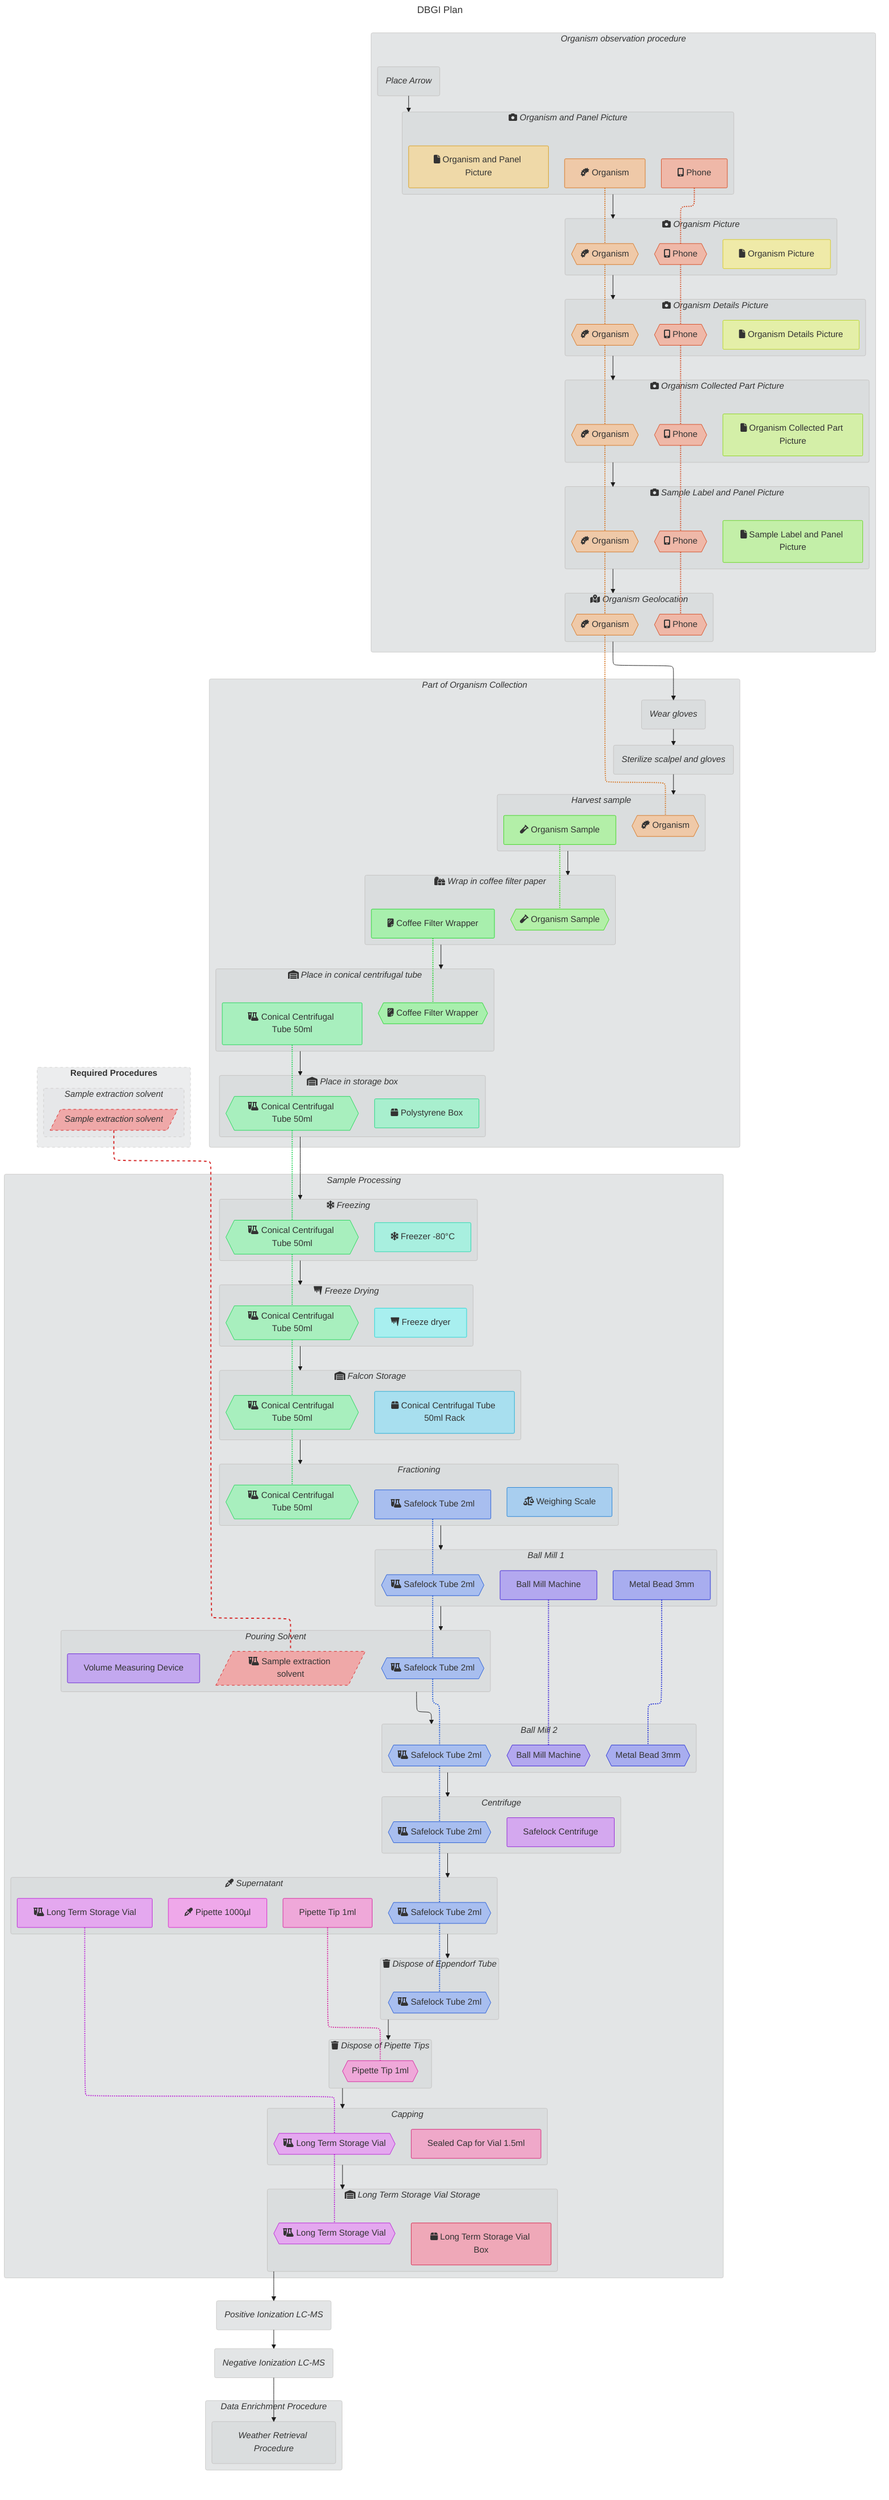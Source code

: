 ---
config:
  theme: default
  look: classic
  flowchart:
    defaultRenderer: "elk"
title: DBGI Plan
---
flowchart TB
classDef ptam_node_30 rx: 2px, ry: 2px,stroke-dasharray: 5, 5,fill: #efa8a8,stroke: #d62727
classDef ptam_edge_30 stroke-dasharray: 5, 5,stroke: #d62727,stroke-width: 2px
classDef ptam_node_52 rx: 2px, ry: 2px,fill: #efb8a8,stroke: #d64e27
classDef ptam_edge_52 stroke: #d64e27,stroke-width: 2px
classDef ptam_node_53 rx: 2px, ry: 2px,fill: #efc9a8,stroke: #d67827
classDef ptam_edge_53 stroke: #d67827,stroke-width: 2px
classDef ptam_node_54 rx: 2px, ry: 2px,fill: #efd9a8,stroke: #d6a027
classDef ptam_node_55 rx: 2px, ry: 2px,fill: #efeaa8,stroke: #d6ca27
classDef ptam_node_56 rx: 2px, ry: 2px,fill: #e4efa8,stroke: #bbd627
classDef ptam_node_57 rx: 2px, ry: 2px,fill: #d4efa8,stroke: #93d627
classDef ptam_node_58 rx: 2px, ry: 2px,fill: #c3efa8,stroke: #6ad627
classDef ptam_node_59 rx: 2px, ry: 2px,fill: #b3efa8,stroke: #42d627
classDef ptam_edge_59 stroke: #42d627,stroke-width: 2px
classDef ptam_node_60 rx: 2px, ry: 2px,fill: #a8efad,stroke: #27d633
classDef ptam_edge_60 stroke: #27d633,stroke-width: 2px
classDef ptam_node_61 rx: 2px, ry: 2px,fill: #a8efbe,stroke: #27d65d
classDef ptam_edge_61 stroke: #27d65d,stroke-width: 2px
classDef ptam_node_62 rx: 2px, ry: 2px,fill: #a8efce,stroke: #27d685
classDef ptam_node_63 rx: 2px, ry: 2px,fill: #a8efdf,stroke: #27d6af
classDef ptam_node_64 rx: 2px, ry: 2px,fill: #a8efef,stroke: #27d6d6
classDef ptam_node_65 rx: 2px, ry: 2px,fill: #a8dfef,stroke: #27afd6
classDef ptam_node_66 rx: 2px, ry: 2px,fill: #a8ceef,stroke: #2785d6
classDef ptam_node_67 rx: 2px, ry: 2px,fill: #a8beef,stroke: #275dd6
classDef ptam_edge_67 stroke: #275dd6,stroke-width: 2px
classDef ptam_node_68 rx: 2px, ry: 2px,fill: #a8adef,stroke: #2733d6
classDef ptam_edge_68 stroke: #2733d6,stroke-width: 2px
classDef ptam_node_69 rx: 2px, ry: 2px,fill: #b3a8ef,stroke: #4227d6
classDef ptam_edge_69 stroke: #4227d6,stroke-width: 2px
classDef ptam_node_70 rx: 2px, ry: 2px,fill: #c3a8ef,stroke: #6a27d6
classDef ptam_node_71 rx: 2px, ry: 2px,fill: #d4a8ef,stroke: #9327d6
classDef ptam_node_72 rx: 2px, ry: 2px,fill: #e4a8ef,stroke: #bb27d6
classDef ptam_edge_72 stroke: #bb27d6,stroke-width: 2px
classDef ptam_node_73 rx: 2px, ry: 2px,fill: #efa8ea,stroke: #d627ca
classDef ptam_node_74 rx: 2px, ry: 2px,fill: #efa8d9,stroke: #d627a0
classDef ptam_edge_74 stroke: #d627a0,stroke-width: 2px
classDef ptam_node_75 rx: 2px, ry: 2px,fill: #efa8c9,stroke: #d62778
classDef ptam_node_76 rx: 2px, ry: 2px,fill: #efa8b8,stroke: #d6274e
classDef procedure_arrow stroke: #1a1a1a
subgraph v5135657396156585939 ["`*Organism observation procedure*`"]
    subgraph v20178738257140270 ["`fa:fa-camera *Sample Label and Panel Picture*`"]
    v2344816771583230432@{shape: hex, label: "fa:fa-mobile-screen-button Phone"}
class v2344816771583230432 ptam_node_52
    v12849224693082336854@{shape: rect, label: "fa:fa-file Sample Label and Panel Picture"}
class v12849224693082336854 ptam_node_58
    v17087751927714075577@{shape: hex, label: "fa:fa-bacterium Organism"}
class v17087751927714075577 ptam_node_53
end
style v20178738257140270 rx: 3px, ry: 3px , fill: #daddde , stroke: #c5c4c3 
    subgraph v661337847117081862 ["`fa:fa-camera *Organism Collected Part Picture*`"]
    v6630975477703167909@{shape: rect, label: "fa:fa-file Organism Collected Part Picture"}
class v6630975477703167909 ptam_node_57
    v10194793870949918661@{shape: hex, label: "fa:fa-bacterium Organism"}
class v10194793870949918661 ptam_node_53
    v12228630911864607218@{shape: hex, label: "fa:fa-mobile-screen-button Phone"}
class v12228630911864607218 ptam_node_52
end
style v661337847117081862 rx: 3px, ry: 3px , fill: #daddde , stroke: #c5c4c3 
    subgraph v2933661290070771779 ["`fa:fa-camera *Organism and Panel Picture*`"]
    v3734433722393294811@{shape: rect, label: "fa:fa-bacterium Organism"}
class v3734433722393294811 ptam_node_53
    v8111558186141221804@{shape: rect, label: "fa:fa-mobile-screen-button Phone"}
class v8111558186141221804 ptam_node_52
    v9519918878143693525@{shape: rect, label: "fa:fa-file Organism and Panel Picture"}
class v9519918878143693525 ptam_node_54
end
style v2933661290070771779 rx: 3px, ry: 3px , fill: #daddde , stroke: #c5c4c3 
    subgraph v8485770539237145348 ["`fa:fa-map-location-dot *Organism Geolocation*`"]
    v7080076243921794335@{shape: hex, label: "fa:fa-bacterium Organism"}
class v7080076243921794335 ptam_node_53
    v12858253446542426904@{shape: hex, label: "fa:fa-mobile-screen-button Phone"}
class v12858253446542426904 ptam_node_52
end
style v8485770539237145348 rx: 3px, ry: 3px , fill: #daddde , stroke: #c5c4c3 
    v8909919908814172118@{shape: rounded, label: "*Place Arrow*"}
style v8909919908814172118 rx: 3px, ry: 3px , fill: #daddde , stroke: #c5c4c3 
    subgraph v16022600656093290333 ["`fa:fa-camera *Organism Details Picture*`"]
    v4560755923181803722@{shape: hex, label: "fa:fa-mobile-screen-button Phone"}
class v4560755923181803722 ptam_node_52
    v12914978447308202278@{shape: hex, label: "fa:fa-bacterium Organism"}
class v12914978447308202278 ptam_node_53
    v15429876379802575283@{shape: rect, label: "fa:fa-file Organism Details Picture"}
class v15429876379802575283 ptam_node_56
end
style v16022600656093290333 rx: 3px, ry: 3px , fill: #daddde , stroke: #c5c4c3 
    subgraph v16599991551696518558 ["`fa:fa-camera *Organism Picture*`"]
    v5333167862714120150@{shape: rect, label: "fa:fa-file Organism Picture"}
class v5333167862714120150 ptam_node_55
    v6234943953802110292@{shape: hex, label: "fa:fa-mobile-screen-button Phone"}
class v6234943953802110292 ptam_node_52
    v15644933290413413539@{shape: hex, label: "fa:fa-bacterium Organism"}
class v15644933290413413539 ptam_node_53
end
style v16599991551696518558 rx: 3px, ry: 3px , fill: #daddde , stroke: #c5c4c3 
end
style v5135657396156585939 rx: 3px, ry: 3px , fill: #e3e5e6 , stroke: #cdcccb 
subgraph v9299849612423685436 ["`*Part of Organism Collection*`"]
    v8564302315717334011@{shape: rounded, label: "*Wear gloves*"}
style v8564302315717334011 rx: 3px, ry: 3px , fill: #daddde , stroke: #c5c4c3 
    subgraph v8810603563197947331 ["`fa:fa-gifts *Wrap in coffee filter paper*`"]
    v7803438719744233182@{shape: hex, label: "fa:fa-vial Organism Sample"}
class v7803438719744233182 ptam_node_59
    v17094764393274788213@{shape: rect, label: "fa:fa-sheet-plastic Coffee Filter Wrapper"}
class v17094764393274788213 ptam_node_60
end
style v8810603563197947331 rx: 3px, ry: 3px , fill: #daddde , stroke: #c5c4c3 
    subgraph v9153086507650158648 ["`fa:fa-warehouse *Place in conical centrifugal tube*`"]
    v10942480756851744771@{shape: rect, label: "fa:fa-flask-vial Conical Centrifugal Tube 50ml"}
class v10942480756851744771 ptam_node_61
    v13673299761619484998@{shape: hex, label: "fa:fa-sheet-plastic Coffee Filter Wrapper"}
class v13673299761619484998 ptam_node_60
end
style v9153086507650158648 rx: 3px, ry: 3px , fill: #daddde , stroke: #c5c4c3 
    subgraph v9263104629303150264 ["`*Harvest sample*`"]
    v3421041671976719294@{shape: hex, label: "fa:fa-bacterium Organism"}
class v3421041671976719294 ptam_node_53
    v6772875211318266668@{shape: rect, label: "fa:fa-vial Organism Sample"}
class v6772875211318266668 ptam_node_59
end
style v9263104629303150264 rx: 3px, ry: 3px , fill: #daddde , stroke: #c5c4c3 
    v16701829218355225403@{shape: rounded, label: "*Sterilize scalpel and gloves*"}
style v16701829218355225403 rx: 3px, ry: 3px , fill: #daddde , stroke: #c5c4c3 
    subgraph v18084900793317376474 ["`fa:fa-warehouse *Place in storage box*`"]
    v13052682935571915814@{shape: hex, label: "fa:fa-flask-vial Conical Centrifugal Tube 50ml"}
class v13052682935571915814 ptam_node_61
    v16791773754182129582@{shape: rect, label: "fa:fa-box Polystyrene Box"}
class v16791773754182129582 ptam_node_62
end
style v18084900793317376474 rx: 3px, ry: 3px , fill: #daddde , stroke: #c5c4c3 
end
style v9299849612423685436 rx: 3px, ry: 3px , fill: #e3e5e6 , stroke: #cdcccb 
subgraph v3840835729282821669 ["`*Sample Processing*`"]
    subgraph v2426240848954349817 ["`*Ball Mill 1*`"]
    v9804650020250944380@{shape: hex, label: "fa:fa-flask-vial Safelock Tube 2ml"}
class v9804650020250944380 ptam_node_67
    v12294113015893283671@{shape: rect, label: "Metal Bead 3mm"}
class v12294113015893283671 ptam_node_68
    v18404467876968541170@{shape: rect, label: "Ball Mill Machine"}
class v18404467876968541170 ptam_node_69
end
style v2426240848954349817 rx: 3px, ry: 3px , fill: #daddde , stroke: #c5c4c3 
    subgraph v5138157295505385091 ["`fa:fa-snowflake *Freezing*`"]
    v858733679930924117@{shape: rect, label: "fa:fa-snowflake Freezer -80°C"}
class v858733679930924117 ptam_node_63
    v14905671779350678461@{shape: hex, label: "fa:fa-flask-vial Conical Centrifugal Tube 50ml"}
class v14905671779350678461 ptam_node_61
end
style v5138157295505385091 rx: 3px, ry: 3px , fill: #daddde , stroke: #c5c4c3 
    subgraph v6138835426778145606 ["`fa:fa-warehouse *Falcon Storage*`"]
    v14679228918324962074@{shape: hex, label: "fa:fa-flask-vial Conical Centrifugal Tube 50ml"}
class v14679228918324962074 ptam_node_61
    v17077617483321875282@{shape: rect, label: "fa:fa-box Conical Centrifugal Tube 50ml Rack"}
class v17077617483321875282 ptam_node_65
end
style v6138835426778145606 rx: 3px, ry: 3px , fill: #daddde , stroke: #c5c4c3 
    subgraph v6493095621283259915 ["`*Pouring Solvent*`"]
    v1605476456387331740@{shape: lean-r, label: "fa:fa-flask-vial Sample extraction solvent"}
class v1605476456387331740 ptam_node_30
    v13438856063806438654@{shape: rect, label: "Volume Measuring Device"}
class v13438856063806438654 ptam_node_70
    v18313346215983605559@{shape: hex, label: "fa:fa-flask-vial Safelock Tube 2ml"}
class v18313346215983605559 ptam_node_67
end
style v6493095621283259915 rx: 3px, ry: 3px , fill: #daddde , stroke: #c5c4c3 
    subgraph v6555886065822418347 ["`fa:fa-trash *Dispose of Pipette Tips*`"]
    v8648415958733335612@{shape: hex, label: "Pipette Tip 1ml"}
class v8648415958733335612 ptam_node_74
end
style v6555886065822418347 rx: 3px, ry: 3px , fill: #daddde , stroke: #c5c4c3 
    subgraph v8357359600590323919 ["`*Centrifuge*`"]
    v13150195712061366070@{shape: rect, label: "Safelock Centrifuge"}
class v13150195712061366070 ptam_node_71
    v16557657872536156301@{shape: hex, label: "fa:fa-flask-vial Safelock Tube 2ml"}
class v16557657872536156301 ptam_node_67
end
style v8357359600590323919 rx: 3px, ry: 3px , fill: #daddde , stroke: #c5c4c3 
    subgraph v9947390384648026291 ["`*Ball Mill 2*`"]
    v14959002335017522872@{shape: hex, label: "fa:fa-flask-vial Safelock Tube 2ml"}
class v14959002335017522872 ptam_node_67
    v17403132935602135121@{shape: hex, label: "Metal Bead 3mm"}
class v17403132935602135121 ptam_node_68
    v17728483349089843468@{shape: hex, label: "Ball Mill Machine"}
class v17728483349089843468 ptam_node_69
end
style v9947390384648026291 rx: 3px, ry: 3px , fill: #daddde , stroke: #c5c4c3 
    subgraph v11819397941663129894 ["`fa:fa-warehouse *Long Term Storage Vial Storage*`"]
    v2827334464570218072@{shape: rect, label: "fa:fa-box Long Term Storage Vial Box"}
class v2827334464570218072 ptam_node_76
    v6131309713861387852@{shape: hex, label: "fa:fa-flask-vial Long Term Storage Vial"}
class v6131309713861387852 ptam_node_72
end
style v11819397941663129894 rx: 3px, ry: 3px , fill: #daddde , stroke: #c5c4c3 
    subgraph v13342700727472975405 ["`*Capping*`"]
    v5427995819520956@{shape: hex, label: "fa:fa-flask-vial Long Term Storage Vial"}
class v5427995819520956 ptam_node_72
    v7463737525624503052@{shape: rect, label: "Sealed Cap for Vial 1.5ml"}
class v7463737525624503052 ptam_node_75
end
style v13342700727472975405 rx: 3px, ry: 3px , fill: #daddde , stroke: #c5c4c3 
    subgraph v15459761209947358934 ["`fa:fa-icicles *Freeze Drying*`"]
    v8902138201418438819@{shape: rect, label: "fa:fa-icicles Freeze dryer"}
class v8902138201418438819 ptam_node_64
    v17647496700560998179@{shape: hex, label: "fa:fa-flask-vial Conical Centrifugal Tube 50ml"}
class v17647496700560998179 ptam_node_61
end
style v15459761209947358934 rx: 3px, ry: 3px , fill: #daddde , stroke: #c5c4c3 
    subgraph v16014271172970981543 ["`*Fractioning*`"]
    v67461874833419997@{shape: rect, label: "fa:fa-scale-unbalanced Weighing Scale"}
class v67461874833419997 ptam_node_66
    v6763515018289143604@{shape: hex, label: "fa:fa-flask-vial Conical Centrifugal Tube 50ml"}
class v6763515018289143604 ptam_node_61
    v16422265436928770668@{shape: rect, label: "fa:fa-flask-vial Safelock Tube 2ml"}
class v16422265436928770668 ptam_node_67
end
style v16014271172970981543 rx: 3px, ry: 3px , fill: #daddde , stroke: #c5c4c3 
    subgraph v17763242681230810937 ["`fa:fa-trash *Dispose of Eppendorf Tube*`"]
    v16330544723088461176@{shape: hex, label: "fa:fa-flask-vial Safelock Tube 2ml"}
class v16330544723088461176 ptam_node_67
end
style v17763242681230810937 rx: 3px, ry: 3px , fill: #daddde , stroke: #c5c4c3 
    subgraph v17833788813762896137 ["`fa:fa-eye-dropper *Supernatant*`"]
    v6763397872900470533@{shape: hex, label: "fa:fa-flask-vial Safelock Tube 2ml"}
class v6763397872900470533 ptam_node_67
    v9829737498287305266@{shape: rect, label: "Pipette Tip 1ml"}
class v9829737498287305266 ptam_node_74
    v10542407041272174191@{shape: rect, label: "fa:fa-eye-dropper Pipette 1000µl"}
class v10542407041272174191 ptam_node_73
    v15449632206694330155@{shape: rect, label: "fa:fa-flask-vial Long Term Storage Vial"}
class v15449632206694330155 ptam_node_72
end
style v17833788813762896137 rx: 3px, ry: 3px , fill: #daddde , stroke: #c5c4c3 
end
style v3840835729282821669 rx: 3px, ry: 3px , fill: #e3e5e6 , stroke: #cdcccb 
v13989366594107441905@{shape: rounded, label: "*Positive Ionization LC-MS*"}
style v13989366594107441905 rx: 3px, ry: 3px , fill: #e3e5e6 , stroke: #cdcccb 
v9096608930077977133@{shape: rounded, label: "*Negative Ionization LC-MS*"}
style v9096608930077977133 rx: 3px, ry: 3px , fill: #e3e5e6 , stroke: #cdcccb 
subgraph v2375771601841605252 ["`*Data Enrichment Procedure*`"]
    v7699928116489898466@{shape: rounded, label: "*Weather Retrieval Procedure*"}
style v7699928116489898466 rx: 3px, ry: 3px , fill: #daddde , stroke: #c5c4c3 
end
style v2375771601841605252 rx: 3px, ry: 3px , fill: #e3e5e6 , stroke: #cdcccb 
subgraph v90 ["`**Required Procedures**`"]
    subgraph v1 ["`*Sample extraction solvent*`"]
    v426917934366405200@{shape: lean-r, label: "*Sample extraction solvent*"}
class v426917934366405200 ptam_node_30
end
style v1 rx: 3px, ry: 3px , fill: #e6e7e9 , stroke: #d0cecd , stroke-dasharray: 5, 5 
end
style v90 fill: #ecedee , stroke: #d5d4d3 , rx: 3px, ry: 3px , stroke-dasharray: 5, 5 
v8909919908814172118 e0@---> v2933661290070771779
class e0 procedure_arrow
v3734433722393294811 e1@-.- v15644933290413413539
class e1 ptam_edge_53
v8111558186141221804 e2@-.- v6234943953802110292
class e2 ptam_edge_52
v2933661290070771779 e3@---> v16599991551696518558
class e3 procedure_arrow
v15644933290413413539 e4@-.- v12914978447308202278
class e4 ptam_edge_53
v6234943953802110292 e5@-.- v4560755923181803722
class e5 ptam_edge_52
v16599991551696518558 e6@---> v16022600656093290333
class e6 procedure_arrow
v12914978447308202278 e7@-.- v10194793870949918661
class e7 ptam_edge_53
v4560755923181803722 e8@-.- v12228630911864607218
class e8 ptam_edge_52
v16022600656093290333 e9@---> v661337847117081862
class e9 procedure_arrow
v10194793870949918661 e10@-.- v17087751927714075577
class e10 ptam_edge_53
v12228630911864607218 e11@-.- v2344816771583230432
class e11 ptam_edge_52
v661337847117081862 e12@---> v20178738257140270
class e12 procedure_arrow
v17087751927714075577 e13@-.- v7080076243921794335
class e13 ptam_edge_53
v2344816771583230432 e14@-.- v12858253446542426904
class e14 ptam_edge_52
v20178738257140270 e15@---> v8485770539237145348
class e15 procedure_arrow
v8564302315717334011 e16@---> v16701829218355225403
class e16 procedure_arrow
v7080076243921794335 e17@-.- v3421041671976719294
class e17 ptam_edge_53
v16701829218355225403 e18@---> v9263104629303150264
class e18 procedure_arrow
v6772875211318266668 e19@-.- v7803438719744233182
class e19 ptam_edge_59
v9263104629303150264 e20@---> v8810603563197947331
class e20 procedure_arrow
v17094764393274788213 e21@-.- v13673299761619484998
class e21 ptam_edge_60
v8810603563197947331 e22@---> v9153086507650158648
class e22 procedure_arrow
v10942480756851744771 e23@-.- v13052682935571915814
class e23 ptam_edge_61
v9153086507650158648 e24@---> v18084900793317376474
class e24 procedure_arrow
v8485770539237145348 e25@---> v8564302315717334011
class e25 procedure_arrow
v13052682935571915814 e26@-.- v14905671779350678461
class e26 ptam_edge_61
v14905671779350678461 e27@-.- v17647496700560998179
class e27 ptam_edge_61
v5138157295505385091 e28@---> v15459761209947358934
class e28 procedure_arrow
v17647496700560998179 e29@-.- v14679228918324962074
class e29 ptam_edge_61
v15459761209947358934 e30@---> v6138835426778145606
class e30 procedure_arrow
v14679228918324962074 e31@-.- v6763515018289143604
class e31 ptam_edge_61
v6138835426778145606 e32@---> v16014271172970981543
class e32 procedure_arrow
v16422265436928770668 e33@-.- v9804650020250944380
class e33 ptam_edge_67
v16014271172970981543 e34@---> v2426240848954349817
class e34 procedure_arrow
v426917934366405200 e35@-.- v1605476456387331740
class e35 ptam_edge_30
v9804650020250944380 e36@-.- v18313346215983605559
class e36 ptam_edge_67
v2426240848954349817 e37@---> v6493095621283259915
class e37 procedure_arrow
v18404467876968541170 e38@-.- v17728483349089843468
class e38 ptam_edge_69
v12294113015893283671 e39@-.- v17403132935602135121
class e39 ptam_edge_68
v18313346215983605559 e40@-.- v14959002335017522872
class e40 ptam_edge_67
v6493095621283259915 e41@---> v9947390384648026291
class e41 procedure_arrow
v14959002335017522872 e42@-.- v16557657872536156301
class e42 ptam_edge_67
v9947390384648026291 e43@---> v8357359600590323919
class e43 procedure_arrow
v16557657872536156301 e44@-.- v6763397872900470533
class e44 ptam_edge_67
v8357359600590323919 e45@---> v17833788813762896137
class e45 procedure_arrow
v6763397872900470533 e46@-.- v16330544723088461176
class e46 ptam_edge_67
v17833788813762896137 e47@---> v17763242681230810937
class e47 procedure_arrow
v9829737498287305266 e48@-.- v8648415958733335612
class e48 ptam_edge_74
v17763242681230810937 e49@---> v6555886065822418347
class e49 procedure_arrow
v15449632206694330155 e50@-.- v5427995819520956
class e50 ptam_edge_72
v6555886065822418347 e51@---> v13342700727472975405
class e51 procedure_arrow
v5427995819520956 e52@-.- v6131309713861387852
class e52 ptam_edge_72
v13342700727472975405 e53@---> v11819397941663129894
class e53 procedure_arrow
v18084900793317376474 e54@---> v5138157295505385091
class e54 procedure_arrow
v11819397941663129894 e55@---> v13989366594107441905
class e55 procedure_arrow
v13989366594107441905 e56@---> v9096608930077977133
class e56 procedure_arrow
v9096608930077977133 e57@---> v7699928116489898466
class e57 procedure_arrow